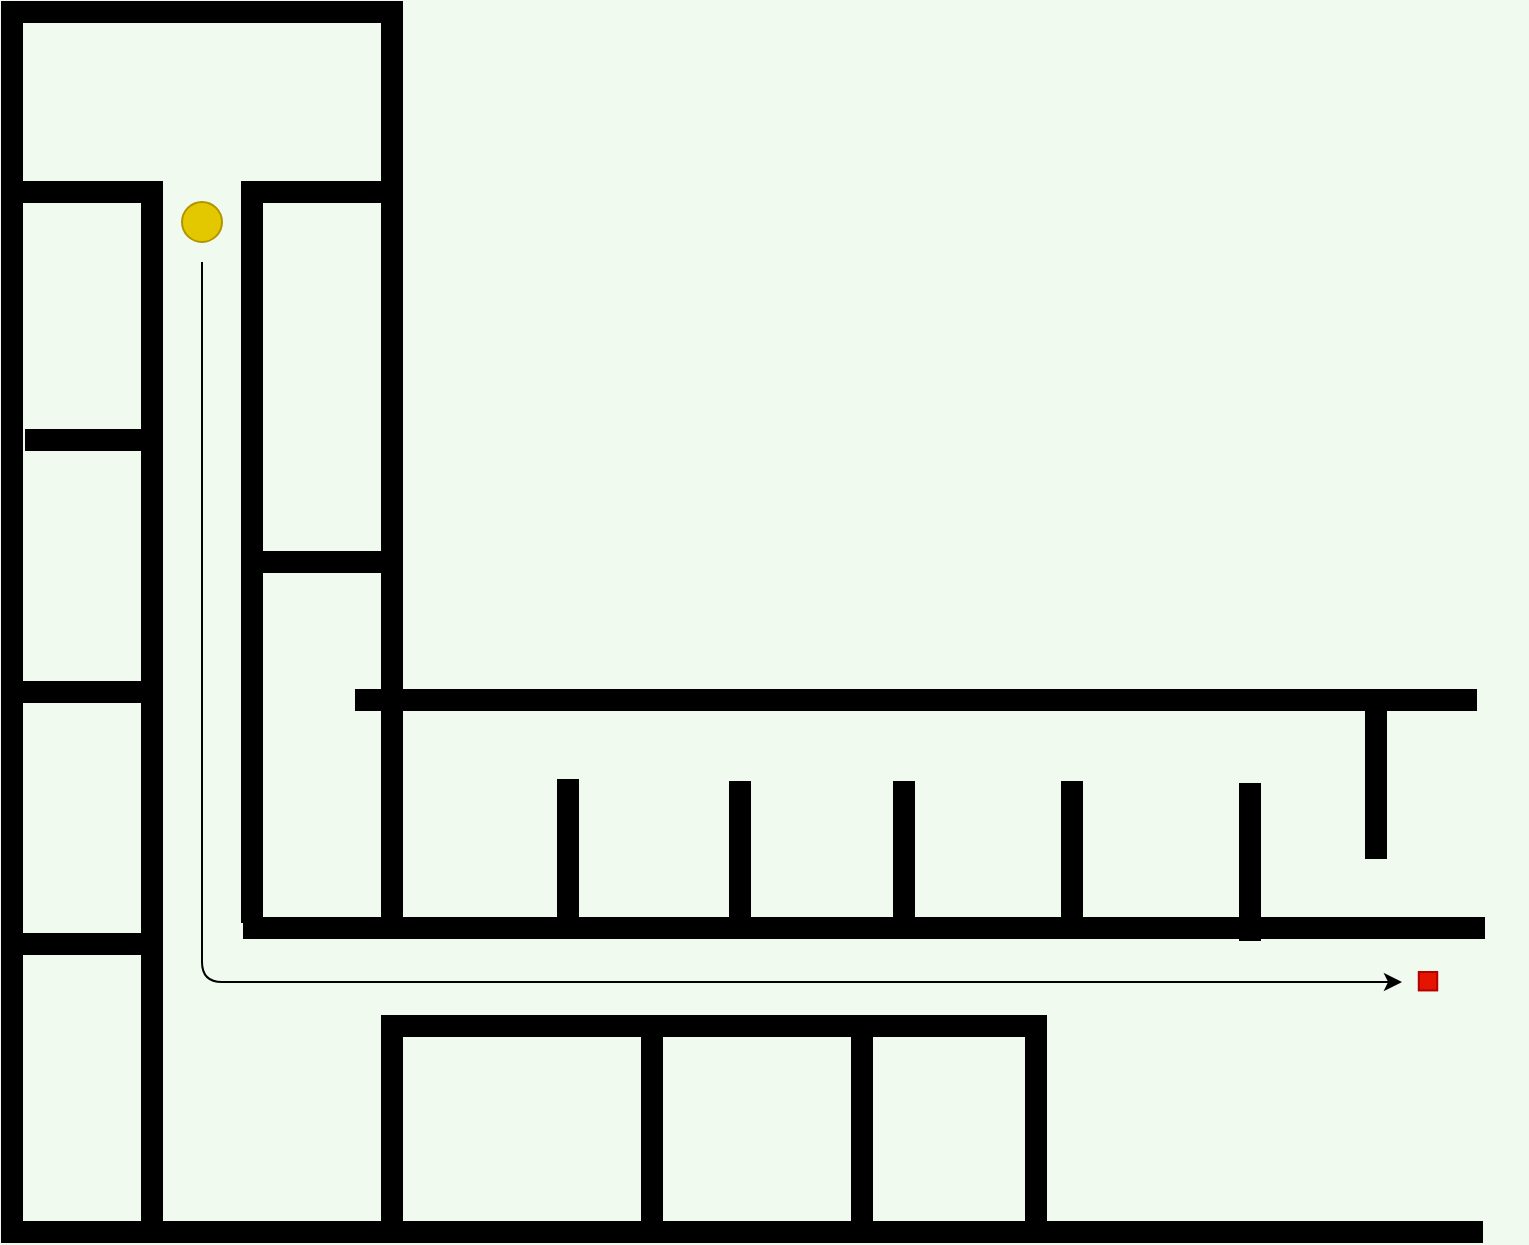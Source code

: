 <mxfile>
    <diagram id="Yp99EcE86TbjtTeTYBdj" name="Sample Lab Scenario 0">
        <mxGraphModel dx="1692" dy="520" grid="1" gridSize="10" guides="1" tooltips="1" connect="1" arrows="1" fold="1" page="1" pageScale="1" pageWidth="827" pageHeight="583" background="#F1FAEE" math="0" shadow="0">
            <root>
                <mxCell id="0"/>
                <mxCell id="1" parent="0"/>
                <mxCell id="223" value="" style="verticalLabelPosition=bottom;html=1;verticalAlign=top;align=center;shape=mxgraph.floorplan.wallCorner;fillColor=#000000;" vertex="1" parent="1">
                    <mxGeometry x="43" y="70" width="100" height="100" as="geometry"/>
                </mxCell>
                <mxCell id="224" value="" style="verticalLabelPosition=bottom;html=1;verticalAlign=top;align=center;shape=mxgraph.floorplan.wallCorner;fillColor=#000000;direction=south;" vertex="1" parent="1">
                    <mxGeometry x="143" y="70" width="100" height="100" as="geometry"/>
                </mxCell>
                <mxCell id="225" value="" style="verticalLabelPosition=bottom;html=1;verticalAlign=top;align=center;shape=mxgraph.floorplan.wall;fillColor=#000000;direction=south;" vertex="1" parent="1">
                    <mxGeometry x="43" y="170" width="10" height="520" as="geometry"/>
                </mxCell>
                <mxCell id="226" value="" style="verticalLabelPosition=bottom;html=1;verticalAlign=top;align=center;shape=mxgraph.floorplan.wall;fillColor=#000000;" vertex="1" parent="1">
                    <mxGeometry x="43" y="160" width="80" height="10" as="geometry"/>
                </mxCell>
                <mxCell id="227" value="" style="verticalLabelPosition=bottom;html=1;verticalAlign=top;align=center;shape=mxgraph.floorplan.wall;fillColor=#000000;" vertex="1" parent="1">
                    <mxGeometry x="163" y="160" width="70" height="10" as="geometry"/>
                </mxCell>
                <mxCell id="228" value="" style="verticalLabelPosition=bottom;html=1;verticalAlign=top;align=center;shape=mxgraph.floorplan.wall;fillColor=#000000;direction=south;" vertex="1" parent="1">
                    <mxGeometry x="113" y="170" width="10" height="520" as="geometry"/>
                </mxCell>
                <mxCell id="229" value="" style="verticalLabelPosition=bottom;html=1;verticalAlign=top;align=center;shape=mxgraph.floorplan.wall;fillColor=#000000;direction=south;" vertex="1" parent="1">
                    <mxGeometry x="163" y="170" width="10" height="360" as="geometry"/>
                </mxCell>
                <mxCell id="230" value="" style="verticalLabelPosition=bottom;html=1;verticalAlign=top;align=center;shape=mxgraph.floorplan.wall;fillColor=#000000;" vertex="1" parent="1">
                    <mxGeometry x="53" y="680" width="730" height="10" as="geometry"/>
                </mxCell>
                <mxCell id="231" value="" style="verticalLabelPosition=bottom;html=1;verticalAlign=top;align=center;shape=mxgraph.floorplan.wall;fillColor=#000000;direction=south;" vertex="1" parent="1">
                    <mxGeometry x="233" y="160" width="10" height="370" as="geometry"/>
                </mxCell>
                <mxCell id="232" value="" style="verticalLabelPosition=bottom;html=1;verticalAlign=top;align=center;shape=mxgraph.floorplan.wall;fillColor=#000000;" vertex="1" parent="1">
                    <mxGeometry x="220" y="414" width="560" height="10" as="geometry"/>
                </mxCell>
                <mxCell id="233" value="" style="verticalLabelPosition=bottom;html=1;verticalAlign=top;align=center;shape=mxgraph.floorplan.wall;fillColor=#000000;" vertex="1" parent="1">
                    <mxGeometry x="164" y="528" width="620" height="10" as="geometry"/>
                </mxCell>
                <mxCell id="234" value="" style="verticalLabelPosition=bottom;html=1;verticalAlign=top;align=center;shape=mxgraph.floorplan.wall;fillColor=#000000;direction=south;" vertex="1" parent="1">
                    <mxGeometry x="223" y="580" width="30" height="110" as="geometry"/>
                </mxCell>
                <mxCell id="235" value="" style="verticalLabelPosition=bottom;html=1;verticalAlign=top;align=center;shape=mxgraph.floorplan.wall;fillColor=#000000;" vertex="1" parent="1">
                    <mxGeometry x="233" y="577" width="330" height="10" as="geometry"/>
                </mxCell>
                <mxCell id="236" value="" style="verticalLabelPosition=bottom;html=1;verticalAlign=top;align=center;shape=mxgraph.floorplan.wall;fillColor=#000000;" vertex="1" parent="1">
                    <mxGeometry x="53" y="536" width="60" height="10" as="geometry"/>
                </mxCell>
                <mxCell id="237" value="" style="verticalLabelPosition=bottom;html=1;verticalAlign=top;align=center;shape=mxgraph.floorplan.wall;fillColor=#000000;" vertex="1" parent="1">
                    <mxGeometry x="53" y="410" width="60" height="10" as="geometry"/>
                </mxCell>
                <mxCell id="238" value="" style="verticalLabelPosition=bottom;html=1;verticalAlign=top;align=center;shape=mxgraph.floorplan.wall;fillColor=#000000;" vertex="1" parent="1">
                    <mxGeometry x="55" y="284" width="60" height="10" as="geometry"/>
                </mxCell>
                <mxCell id="239" value="" style="verticalLabelPosition=bottom;html=1;verticalAlign=top;align=center;shape=mxgraph.floorplan.wall;fillColor=#000000;" vertex="1" parent="1">
                    <mxGeometry x="173" y="345" width="70" height="10" as="geometry"/>
                </mxCell>
                <mxCell id="240" value="" style="verticalLabelPosition=bottom;html=1;verticalAlign=top;align=center;shape=mxgraph.floorplan.wall;fillColor=#000000;direction=south;" vertex="1" parent="1">
                    <mxGeometry x="363" y="580" width="10" height="110" as="geometry"/>
                </mxCell>
                <mxCell id="241" value="" style="verticalLabelPosition=bottom;html=1;verticalAlign=top;align=center;shape=mxgraph.floorplan.wall;fillColor=#000000;direction=south;" vertex="1" parent="1">
                    <mxGeometry x="468" y="579" width="10" height="110" as="geometry"/>
                </mxCell>
                <mxCell id="242" value="" style="verticalLabelPosition=bottom;html=1;verticalAlign=top;align=center;shape=mxgraph.floorplan.wall;fillColor=#000000;direction=south;" vertex="1" parent="1">
                    <mxGeometry x="555" y="577" width="10" height="110" as="geometry"/>
                </mxCell>
                <mxCell id="244" value="" style="verticalLabelPosition=bottom;html=1;verticalAlign=top;align=center;shape=mxgraph.floorplan.wall;fillColor=#000000;direction=south;" vertex="1" parent="1">
                    <mxGeometry x="503" y="460" width="150" height="78" as="geometry"/>
                </mxCell>
                <mxCell id="245" value="" style="verticalLabelPosition=bottom;html=1;verticalAlign=top;align=center;shape=mxgraph.floorplan.wall;fillColor=#000000;direction=south;" vertex="1" parent="1">
                    <mxGeometry x="337" y="460" width="150" height="78" as="geometry"/>
                </mxCell>
                <mxCell id="246" value="" style="verticalLabelPosition=bottom;html=1;verticalAlign=top;align=center;shape=mxgraph.floorplan.wall;fillColor=#000000;direction=south;" vertex="1" parent="1">
                    <mxGeometry x="251" y="459" width="150" height="78" as="geometry"/>
                </mxCell>
                <mxCell id="247" value="" style="verticalLabelPosition=bottom;html=1;verticalAlign=top;align=center;shape=mxgraph.floorplan.wall;fillColor=#000000;direction=south;" vertex="1" parent="1">
                    <mxGeometry x="419" y="460" width="150" height="78" as="geometry"/>
                </mxCell>
                <mxCell id="249" value="" style="verticalLabelPosition=bottom;html=1;verticalAlign=top;align=center;shape=mxgraph.floorplan.wall;fillColor=#000000;direction=south;" vertex="1" parent="1">
                    <mxGeometry x="592" y="461" width="150" height="78" as="geometry"/>
                </mxCell>
                <mxCell id="250" value="" style="verticalLabelPosition=bottom;html=1;verticalAlign=top;align=center;shape=mxgraph.floorplan.wall;fillColor=#000000;direction=south;" vertex="1" parent="1">
                    <mxGeometry x="655" y="420" width="150" height="78" as="geometry"/>
                </mxCell>
                <object label="" collision_tag="stopEvent" type="robot" component_Script="[[&quot;Go exit&quot;], 0]" id="251">
                    <mxCell style="ellipse;whiteSpace=wrap;html=1;aspect=fixed;fontSize=12;fontColor=#000000;strokeColor=#B09500;fillColor=#e3c800;" vertex="1" parent="1">
                        <mxGeometry x="133" y="170" width="20" height="20" as="geometry"/>
                    </mxCell>
                </object>
                <object label="" type="POI" tag="exit" id="252">
                    <mxCell style="whiteSpace=wrap;html=1;aspect=fixed;fontSize=12;fontColor=#ffffff;strokeColor=#B20000;fillColor=#e51400;" vertex="1" parent="1">
                        <mxGeometry x="751.39" y="555" width="9.22" height="9.22" as="geometry"/>
                    </mxCell>
                </object>
                <object label="" type="map-path" id="253">
                    <mxCell style="endArrow=classic;html=1;fontSize=12;fontColor=#000000;strokeColor=#000000;" edge="1" parent="1">
                        <mxGeometry width="50" height="50" relative="1" as="geometry">
                            <mxPoint x="143" y="200" as="sourcePoint"/>
                            <mxPoint x="743" y="560" as="targetPoint"/>
                            <Array as="points">
                                <mxPoint x="143" y="560"/>
                            </Array>
                        </mxGeometry>
                    </mxCell>
                </object>
            </root>
        </mxGraphModel>
    </diagram>
</mxfile>
